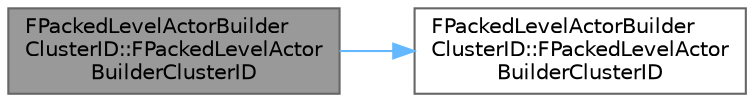 digraph "FPackedLevelActorBuilderClusterID::FPackedLevelActorBuilderClusterID"
{
 // INTERACTIVE_SVG=YES
 // LATEX_PDF_SIZE
  bgcolor="transparent";
  edge [fontname=Helvetica,fontsize=10,labelfontname=Helvetica,labelfontsize=10];
  node [fontname=Helvetica,fontsize=10,shape=box,height=0.2,width=0.4];
  rankdir="LR";
  Node1 [id="Node000001",label="FPackedLevelActorBuilder\lClusterID::FPackedLevelActor\lBuilderClusterID",height=0.2,width=0.4,color="gray40", fillcolor="grey60", style="filled", fontcolor="black",tooltip=" "];
  Node1 -> Node2 [id="edge1_Node000001_Node000002",color="steelblue1",style="solid",tooltip=" "];
  Node2 [id="Node000002",label="FPackedLevelActorBuilder\lClusterID::FPackedLevelActor\lBuilderClusterID",height=0.2,width=0.4,color="grey40", fillcolor="white", style="filled",URL="$d2/df0/classFPackedLevelActorBuilderClusterID.html#a0b26d5f5d6aadac51cef0f44dcbe9f9d",tooltip=" "];
}
